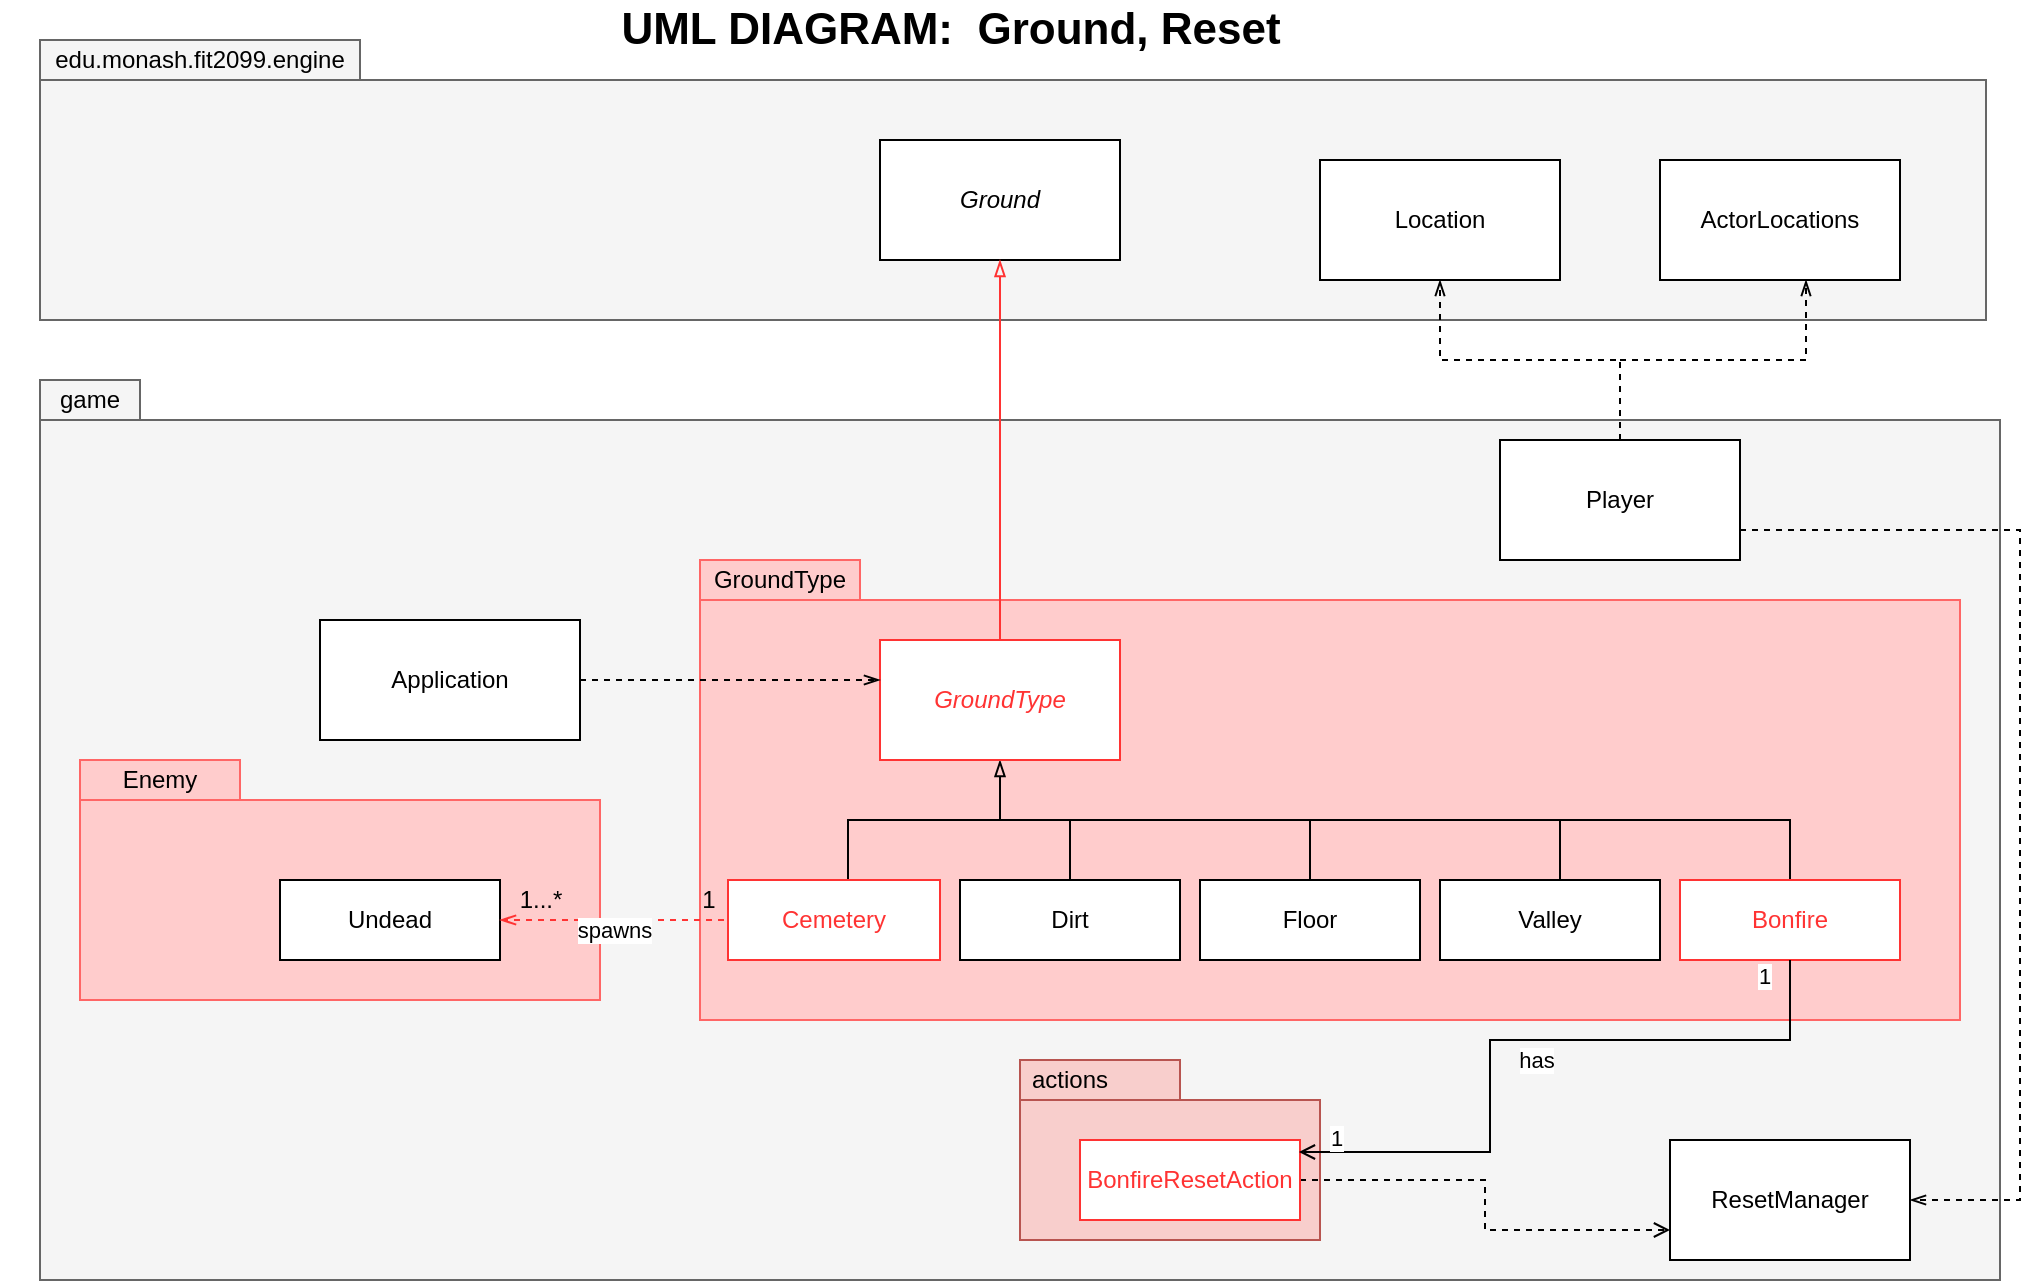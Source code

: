 <mxfile version="15.0.6" type="google"><diagram id="JZppa5UrdvIMTYvKYFI4" name="Page-1"><mxGraphModel dx="3192" dy="1333" grid="1" gridSize="10" guides="1" tooltips="1" connect="1" arrows="1" fold="1" page="1" pageScale="1" pageWidth="827" pageHeight="1169" math="0" shadow="0"><root><mxCell id="0"/><mxCell id="1" parent="0"/><mxCell id="x5tJ8D2yjYFLHJUFBoP3-2" value="" style="shape=folder;fontStyle=1;spacingTop=10;tabWidth=160;tabHeight=20;tabPosition=left;html=1;fillColor=#f5f5f5;strokeColor=#666666;fontColor=#333333;" parent="1" vertex="1"><mxGeometry x="-800" y="110" width="973" height="140" as="geometry"/></mxCell><mxCell id="x5tJ8D2yjYFLHJUFBoP3-3" value="edu.monash.fit2099.engine" style="text;html=1;strokeColor=none;fillColor=none;align=center;verticalAlign=middle;whiteSpace=wrap;rounded=0;" parent="1" vertex="1"><mxGeometry x="-800" y="110" width="160" height="20" as="geometry"/></mxCell><mxCell id="x5tJ8D2yjYFLHJUFBoP3-4" value="" style="shape=folder;fontStyle=1;spacingTop=10;tabWidth=50;tabHeight=20;tabPosition=left;html=1;fillColor=#f5f5f5;strokeColor=#666666;fontColor=#333333;" parent="1" vertex="1"><mxGeometry x="-800" y="280" width="980" height="450" as="geometry"/></mxCell><mxCell id="x5tJ8D2yjYFLHJUFBoP3-5" value="game" style="text;html=1;strokeColor=none;fillColor=none;align=center;verticalAlign=middle;whiteSpace=wrap;rounded=0;" parent="1" vertex="1"><mxGeometry x="-800" y="280" width="50" height="20" as="geometry"/></mxCell><mxCell id="x5tJ8D2yjYFLHJUFBoP3-8" value="&lt;i&gt;Ground&lt;/i&gt;" style="rounded=0;whiteSpace=wrap;html=1;" parent="1" vertex="1"><mxGeometry x="-380" y="160" width="120" height="60" as="geometry"/></mxCell><mxCell id="x5tJ8D2yjYFLHJUFBoP3-9" value="" style="shape=folder;fontStyle=1;spacingTop=10;tabWidth=80;tabHeight=20;tabPosition=left;html=1;strokeColor=#FF6666;fillColor=#FFCCCC;" parent="1" vertex="1"><mxGeometry x="-470" y="370" width="630" height="230" as="geometry"/></mxCell><mxCell id="x5tJ8D2yjYFLHJUFBoP3-10" value="GroundType" style="text;html=1;strokeColor=none;fillColor=none;align=center;verticalAlign=middle;whiteSpace=wrap;rounded=0;" parent="1" vertex="1"><mxGeometry x="-510" y="370" width="160" height="20" as="geometry"/></mxCell><mxCell id="x5tJ8D2yjYFLHJUFBoP3-20" style="edgeStyle=orthogonalEdgeStyle;rounded=0;orthogonalLoop=1;jettySize=auto;html=1;exitX=0.5;exitY=0;exitDx=0;exitDy=0;entryX=0.5;entryY=1;entryDx=0;entryDy=0;endArrow=blockThin;endFill=0;" parent="1" source="x5tJ8D2yjYFLHJUFBoP3-12" target="x5tJ8D2yjYFLHJUFBoP3-19" edge="1"><mxGeometry relative="1" as="geometry"/></mxCell><mxCell id="x5tJ8D2yjYFLHJUFBoP3-12" value="Dirt" style="rounded=0;whiteSpace=wrap;html=1;" parent="1" vertex="1"><mxGeometry x="-340" y="530" width="110" height="40" as="geometry"/></mxCell><mxCell id="x5tJ8D2yjYFLHJUFBoP3-21" style="edgeStyle=orthogonalEdgeStyle;rounded=0;orthogonalLoop=1;jettySize=auto;html=1;exitX=0.5;exitY=0;exitDx=0;exitDy=0;endArrow=none;endFill=0;" parent="1" source="x5tJ8D2yjYFLHJUFBoP3-13" edge="1"><mxGeometry relative="1" as="geometry"><mxPoint x="-250" y="500" as="targetPoint"/><Array as="points"><mxPoint x="-165" y="500"/></Array></mxGeometry></mxCell><mxCell id="x5tJ8D2yjYFLHJUFBoP3-13" value="Floor" style="rounded=0;whiteSpace=wrap;html=1;" parent="1" vertex="1"><mxGeometry x="-220" y="530" width="110" height="40" as="geometry"/></mxCell><mxCell id="x5tJ8D2yjYFLHJUFBoP3-23" style="edgeStyle=orthogonalEdgeStyle;rounded=0;orthogonalLoop=1;jettySize=auto;html=1;exitX=0.5;exitY=0;exitDx=0;exitDy=0;endArrow=none;endFill=0;" parent="1" source="x5tJ8D2yjYFLHJUFBoP3-14" edge="1"><mxGeometry relative="1" as="geometry"><mxPoint x="-170" y="500" as="targetPoint"/><Array as="points"><mxPoint x="-40" y="500"/></Array></mxGeometry></mxCell><mxCell id="x5tJ8D2yjYFLHJUFBoP3-14" value="Valley" style="rounded=0;whiteSpace=wrap;html=1;" parent="1" vertex="1"><mxGeometry x="-100" y="530" width="110" height="40" as="geometry"/></mxCell><mxCell id="x5tJ8D2yjYFLHJUFBoP3-22" style="edgeStyle=orthogonalEdgeStyle;rounded=0;orthogonalLoop=1;jettySize=auto;html=1;exitX=0.5;exitY=0;exitDx=0;exitDy=0;endArrow=none;endFill=0;" parent="1" source="x5tJ8D2yjYFLHJUFBoP3-15" edge="1"><mxGeometry relative="1" as="geometry"><mxPoint x="-250" y="500" as="targetPoint"/><Array as="points"><mxPoint x="-396" y="500"/></Array></mxGeometry></mxCell><mxCell id="x5tJ8D2yjYFLHJUFBoP3-15" value="Cemetery" style="rounded=0;whiteSpace=wrap;html=1;strokeColor=#FF3333;fontColor=#FF3333;" parent="1" vertex="1"><mxGeometry x="-456" y="530" width="106" height="40" as="geometry"/></mxCell><mxCell id="x5tJ8D2yjYFLHJUFBoP3-27" style="edgeStyle=orthogonalEdgeStyle;rounded=0;orthogonalLoop=1;jettySize=auto;html=1;exitX=0.5;exitY=0;exitDx=0;exitDy=0;entryX=0.5;entryY=1;entryDx=0;entryDy=0;endArrow=blockThin;endFill=0;strokeColor=#FF3333;" parent="1" source="x5tJ8D2yjYFLHJUFBoP3-19" target="x5tJ8D2yjYFLHJUFBoP3-8" edge="1"><mxGeometry relative="1" as="geometry"/></mxCell><mxCell id="x5tJ8D2yjYFLHJUFBoP3-19" value="&lt;i&gt;GroundType&lt;/i&gt;" style="rounded=0;whiteSpace=wrap;html=1;fontColor=#FF3333;strokeColor=#FF3333;" parent="1" vertex="1"><mxGeometry x="-380" y="410" width="120" height="60" as="geometry"/></mxCell><mxCell id="x5tJ8D2yjYFLHJUFBoP3-24" value="" style="shape=folder;fontStyle=1;spacingTop=10;tabWidth=80;tabHeight=20;tabPosition=left;html=1;strokeColor=#FF6666;fillColor=#FFCCCC;" parent="1" vertex="1"><mxGeometry x="-780" y="470" width="260" height="120" as="geometry"/></mxCell><mxCell id="x5tJ8D2yjYFLHJUFBoP3-25" value="Enemy" style="text;html=1;strokeColor=none;fillColor=none;align=center;verticalAlign=middle;whiteSpace=wrap;rounded=0;" parent="1" vertex="1"><mxGeometry x="-820" y="470" width="160" height="20" as="geometry"/></mxCell><mxCell id="x5tJ8D2yjYFLHJUFBoP3-26" value="Undead" style="rounded=0;whiteSpace=wrap;html=1;" parent="1" vertex="1"><mxGeometry x="-680" y="530" width="110" height="40" as="geometry"/></mxCell><mxCell id="x5tJ8D2yjYFLHJUFBoP3-33" style="edgeStyle=orthogonalEdgeStyle;rounded=0;orthogonalLoop=1;jettySize=auto;html=1;exitX=1;exitY=0.5;exitDx=0;exitDy=0;dashed=1;endArrow=openThin;endFill=0;" parent="1" source="x5tJ8D2yjYFLHJUFBoP3-31" edge="1"><mxGeometry relative="1" as="geometry"><Array as="points"><mxPoint x="-380" y="430"/></Array><mxPoint x="-380" y="430" as="targetPoint"/></mxGeometry></mxCell><mxCell id="x5tJ8D2yjYFLHJUFBoP3-31" value="Application" style="rounded=0;whiteSpace=wrap;html=1;" parent="1" vertex="1"><mxGeometry x="-660" y="400" width="130" height="60" as="geometry"/></mxCell><mxCell id="x5tJ8D2yjYFLHJUFBoP3-34" style="edgeStyle=orthogonalEdgeStyle;rounded=0;orthogonalLoop=1;jettySize=auto;html=1;exitX=0.5;exitY=0;exitDx=0;exitDy=0;endArrow=none;endFill=0;fontColor=#FF3333;" parent="1" source="x5tJ8D2yjYFLHJUFBoP3-32" edge="1"><mxGeometry relative="1" as="geometry"><mxPoint x="-40.0" y="500" as="targetPoint"/><Array as="points"><mxPoint x="75" y="500"/></Array></mxGeometry></mxCell><mxCell id="x5tJ8D2yjYFLHJUFBoP3-32" value="Bonfire" style="rounded=0;whiteSpace=wrap;html=1;strokeColor=#FF3333;fontColor=#FF3333;" parent="1" vertex="1"><mxGeometry x="20" y="530" width="110" height="40" as="geometry"/></mxCell><mxCell id="x5tJ8D2yjYFLHJUFBoP3-35" style="edgeStyle=orthogonalEdgeStyle;rounded=0;orthogonalLoop=1;jettySize=auto;html=1;exitX=0;exitY=0.75;exitDx=0;exitDy=0;entryX=1;entryY=0.5;entryDx=0;entryDy=0;endArrow=openThin;endFill=0;dashed=1;strokeColor=#FF3333;" parent="1" source="x5tJ8D2yjYFLHJUFBoP3-15" target="x5tJ8D2yjYFLHJUFBoP3-26" edge="1"><mxGeometry relative="1" as="geometry"><mxPoint x="-456" y="440" as="sourcePoint"/><Array as="points"><mxPoint x="-456" y="550"/></Array></mxGeometry></mxCell><mxCell id="x5tJ8D2yjYFLHJUFBoP3-36" value="spawns" style="edgeLabel;html=1;align=center;verticalAlign=middle;resizable=0;points=[];" parent="x5tJ8D2yjYFLHJUFBoP3-35" vertex="1" connectable="0"><mxGeometry x="0.08" y="5" relative="1" as="geometry"><mxPoint as="offset"/></mxGeometry></mxCell><mxCell id="x5tJ8D2yjYFLHJUFBoP3-37" value="1" style="text;html=1;align=center;verticalAlign=middle;resizable=0;points=[];autosize=1;strokeColor=none;fillColor=none;" parent="1" vertex="1"><mxGeometry x="-476" y="530" width="20" height="20" as="geometry"/></mxCell><mxCell id="x5tJ8D2yjYFLHJUFBoP3-38" value="1...*" style="text;html=1;align=center;verticalAlign=middle;resizable=0;points=[];autosize=1;strokeColor=none;fillColor=none;" parent="1" vertex="1"><mxGeometry x="-570" y="530" width="40" height="20" as="geometry"/></mxCell><mxCell id="XvIljhFdZtubAfAM2ovs-1" value="ResetManager" style="rounded=0;whiteSpace=wrap;html=1;" parent="1" vertex="1"><mxGeometry x="15" y="660" width="120" height="60" as="geometry"/></mxCell><mxCell id="-bSQtTvg8hof7sAGtzlx-19" style="edgeStyle=orthogonalEdgeStyle;rounded=0;orthogonalLoop=1;jettySize=auto;html=1;exitX=1;exitY=0.75;exitDx=0;exitDy=0;entryX=1;entryY=0.5;entryDx=0;entryDy=0;dashed=1;endArrow=openThin;endFill=0;" parent="1" source="-bSQtTvg8hof7sAGtzlx-13" target="XvIljhFdZtubAfAM2ovs-1" edge="1"><mxGeometry relative="1" as="geometry"><Array as="points"><mxPoint x="190" y="355"/><mxPoint x="190" y="690"/></Array></mxGeometry></mxCell><mxCell id="-bSQtTvg8hof7sAGtzlx-1" value="ActorLocations" style="rounded=0;whiteSpace=wrap;html=1;" parent="1" vertex="1"><mxGeometry x="10" y="170" width="120" height="60" as="geometry"/></mxCell><mxCell id="-bSQtTvg8hof7sAGtzlx-17" style="edgeStyle=orthogonalEdgeStyle;rounded=0;orthogonalLoop=1;jettySize=auto;html=1;exitX=0.5;exitY=0;exitDx=0;exitDy=0;entryX=0.5;entryY=1;entryDx=0;entryDy=0;dashed=1;endArrow=openThin;endFill=0;" parent="1" source="-bSQtTvg8hof7sAGtzlx-13" target="-bSQtTvg8hof7sAGtzlx-14" edge="1"><mxGeometry relative="1" as="geometry"/></mxCell><mxCell id="-bSQtTvg8hof7sAGtzlx-13" value="Player" style="rounded=0;whiteSpace=wrap;html=1;" parent="1" vertex="1"><mxGeometry x="-70" y="310" width="120" height="60" as="geometry"/></mxCell><mxCell id="-bSQtTvg8hof7sAGtzlx-14" value="Location" style="rounded=0;whiteSpace=wrap;html=1;" parent="1" vertex="1"><mxGeometry x="-160" y="170" width="120" height="60" as="geometry"/></mxCell><mxCell id="-bSQtTvg8hof7sAGtzlx-18" style="edgeStyle=orthogonalEdgeStyle;rounded=0;orthogonalLoop=1;jettySize=auto;html=1;entryX=0.5;entryY=1;entryDx=0;entryDy=0;dashed=1;endArrow=openThin;endFill=0;" parent="1" edge="1"><mxGeometry relative="1" as="geometry"><mxPoint x="-10" y="270" as="sourcePoint"/><mxPoint x="83" y="230.0" as="targetPoint"/><Array as="points"><mxPoint x="83" y="270"/></Array></mxGeometry></mxCell><mxCell id="it2MvgvOA2meY3Gc4jMW-1" value="" style="shape=folder;fontStyle=1;spacingTop=10;tabWidth=80;tabHeight=20;tabPosition=left;html=1;strokeColor=#b85450;fillColor=#f8cecc;" parent="1" vertex="1"><mxGeometry x="-310" y="620" width="150" height="90" as="geometry"/></mxCell><mxCell id="it2MvgvOA2meY3Gc4jMW-2" value="actions" style="text;html=1;strokeColor=none;fillColor=none;align=center;verticalAlign=middle;whiteSpace=wrap;rounded=0;" parent="1" vertex="1"><mxGeometry x="-310" y="620" width="50" height="20" as="geometry"/></mxCell><mxCell id="it2MvgvOA2meY3Gc4jMW-5" style="edgeStyle=orthogonalEdgeStyle;rounded=0;orthogonalLoop=1;jettySize=auto;html=1;entryX=0;entryY=0.75;entryDx=0;entryDy=0;endArrow=open;endFill=0;dashed=1;" parent="1" source="it2MvgvOA2meY3Gc4jMW-4" target="XvIljhFdZtubAfAM2ovs-1" edge="1"><mxGeometry relative="1" as="geometry"/></mxCell><mxCell id="it2MvgvOA2meY3Gc4jMW-4" value="BonfireResetAction" style="rounded=0;whiteSpace=wrap;html=1;strokeColor=#FF3333;fontColor=#FF3333;" parent="1" vertex="1"><mxGeometry x="-280" y="660" width="110" height="40" as="geometry"/></mxCell><mxCell id="XvIljhFdZtubAfAM2ovs-2" style="edgeStyle=orthogonalEdgeStyle;rounded=0;orthogonalLoop=1;jettySize=auto;html=1;endArrow=open;endFill=0;entryX=0.995;entryY=0.15;entryDx=0;entryDy=0;entryPerimeter=0;" parent="1" source="x5tJ8D2yjYFLHJUFBoP3-32" target="it2MvgvOA2meY3Gc4jMW-4" edge="1"><mxGeometry relative="1" as="geometry"><mxPoint x="75" y="660" as="targetPoint"/><Array as="points"><mxPoint x="75" y="610"/><mxPoint x="-75" y="610"/><mxPoint x="-75" y="666"/></Array></mxGeometry></mxCell><mxCell id="-bSQtTvg8hof7sAGtzlx-4" value="has" style="edgeLabel;html=1;align=center;verticalAlign=middle;resizable=0;points=[];" parent="XvIljhFdZtubAfAM2ovs-2" vertex="1" connectable="0"><mxGeometry x="-0.018" relative="1" as="geometry"><mxPoint y="10" as="offset"/></mxGeometry></mxCell><mxCell id="vlod_Rz8nQwuJSUm9fYp-1" value="UML DIAGRAM:&amp;nbsp; Ground, Reset" style="text;html=1;align=center;verticalAlign=middle;resizable=0;points=[];autosize=1;strokeColor=none;fillColor=none;fontSize=22;fontStyle=1" parent="1" vertex="1"><mxGeometry x="-520" y="90" width="350" height="30" as="geometry"/></mxCell><mxCell id="it2MvgvOA2meY3Gc4jMW-6" value="1" style="edgeLabel;html=1;align=center;verticalAlign=middle;resizable=0;points=[];" parent="1" vertex="1" connectable="0"><mxGeometry x="-43" y="630" as="geometry"><mxPoint x="105" y="-52" as="offset"/></mxGeometry></mxCell><mxCell id="it2MvgvOA2meY3Gc4jMW-7" value="1" style="edgeLabel;html=1;align=center;verticalAlign=middle;resizable=0;points=[];" parent="1" vertex="1" connectable="0"><mxGeometry x="-33" y="640" as="geometry"><mxPoint x="-119" y="19" as="offset"/></mxGeometry></mxCell></root></mxGraphModel></diagram></mxfile>